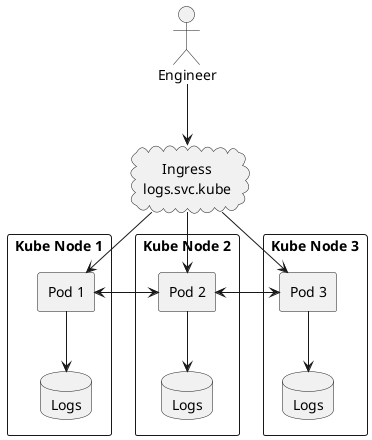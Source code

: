 @startuml

skinparam defaultTextAlignment center

actor "Engineer" as eng

rectangle "Kube Node 1" {
  rectangle "Pod 1" as pod1
  database "Logs" as log1
}

rectangle "Kube Node 2" {
  rectangle "Pod 2" as pod2
  database "Logs" as log2
}

rectangle "Kube Node 3" {
  rectangle "Pod 3" as pod3
  database "Logs" as log3
}

cloud "Ingress\nlogs.svc.kube" as ingress

eng --> ingress
ingress --> pod1
pod1 --> log1
ingress --> pod2
pod2 --> log2
ingress --> pod3
pod3 --> log3
pod1 <-> pod2
pod2 <-> pod3

@enduml
